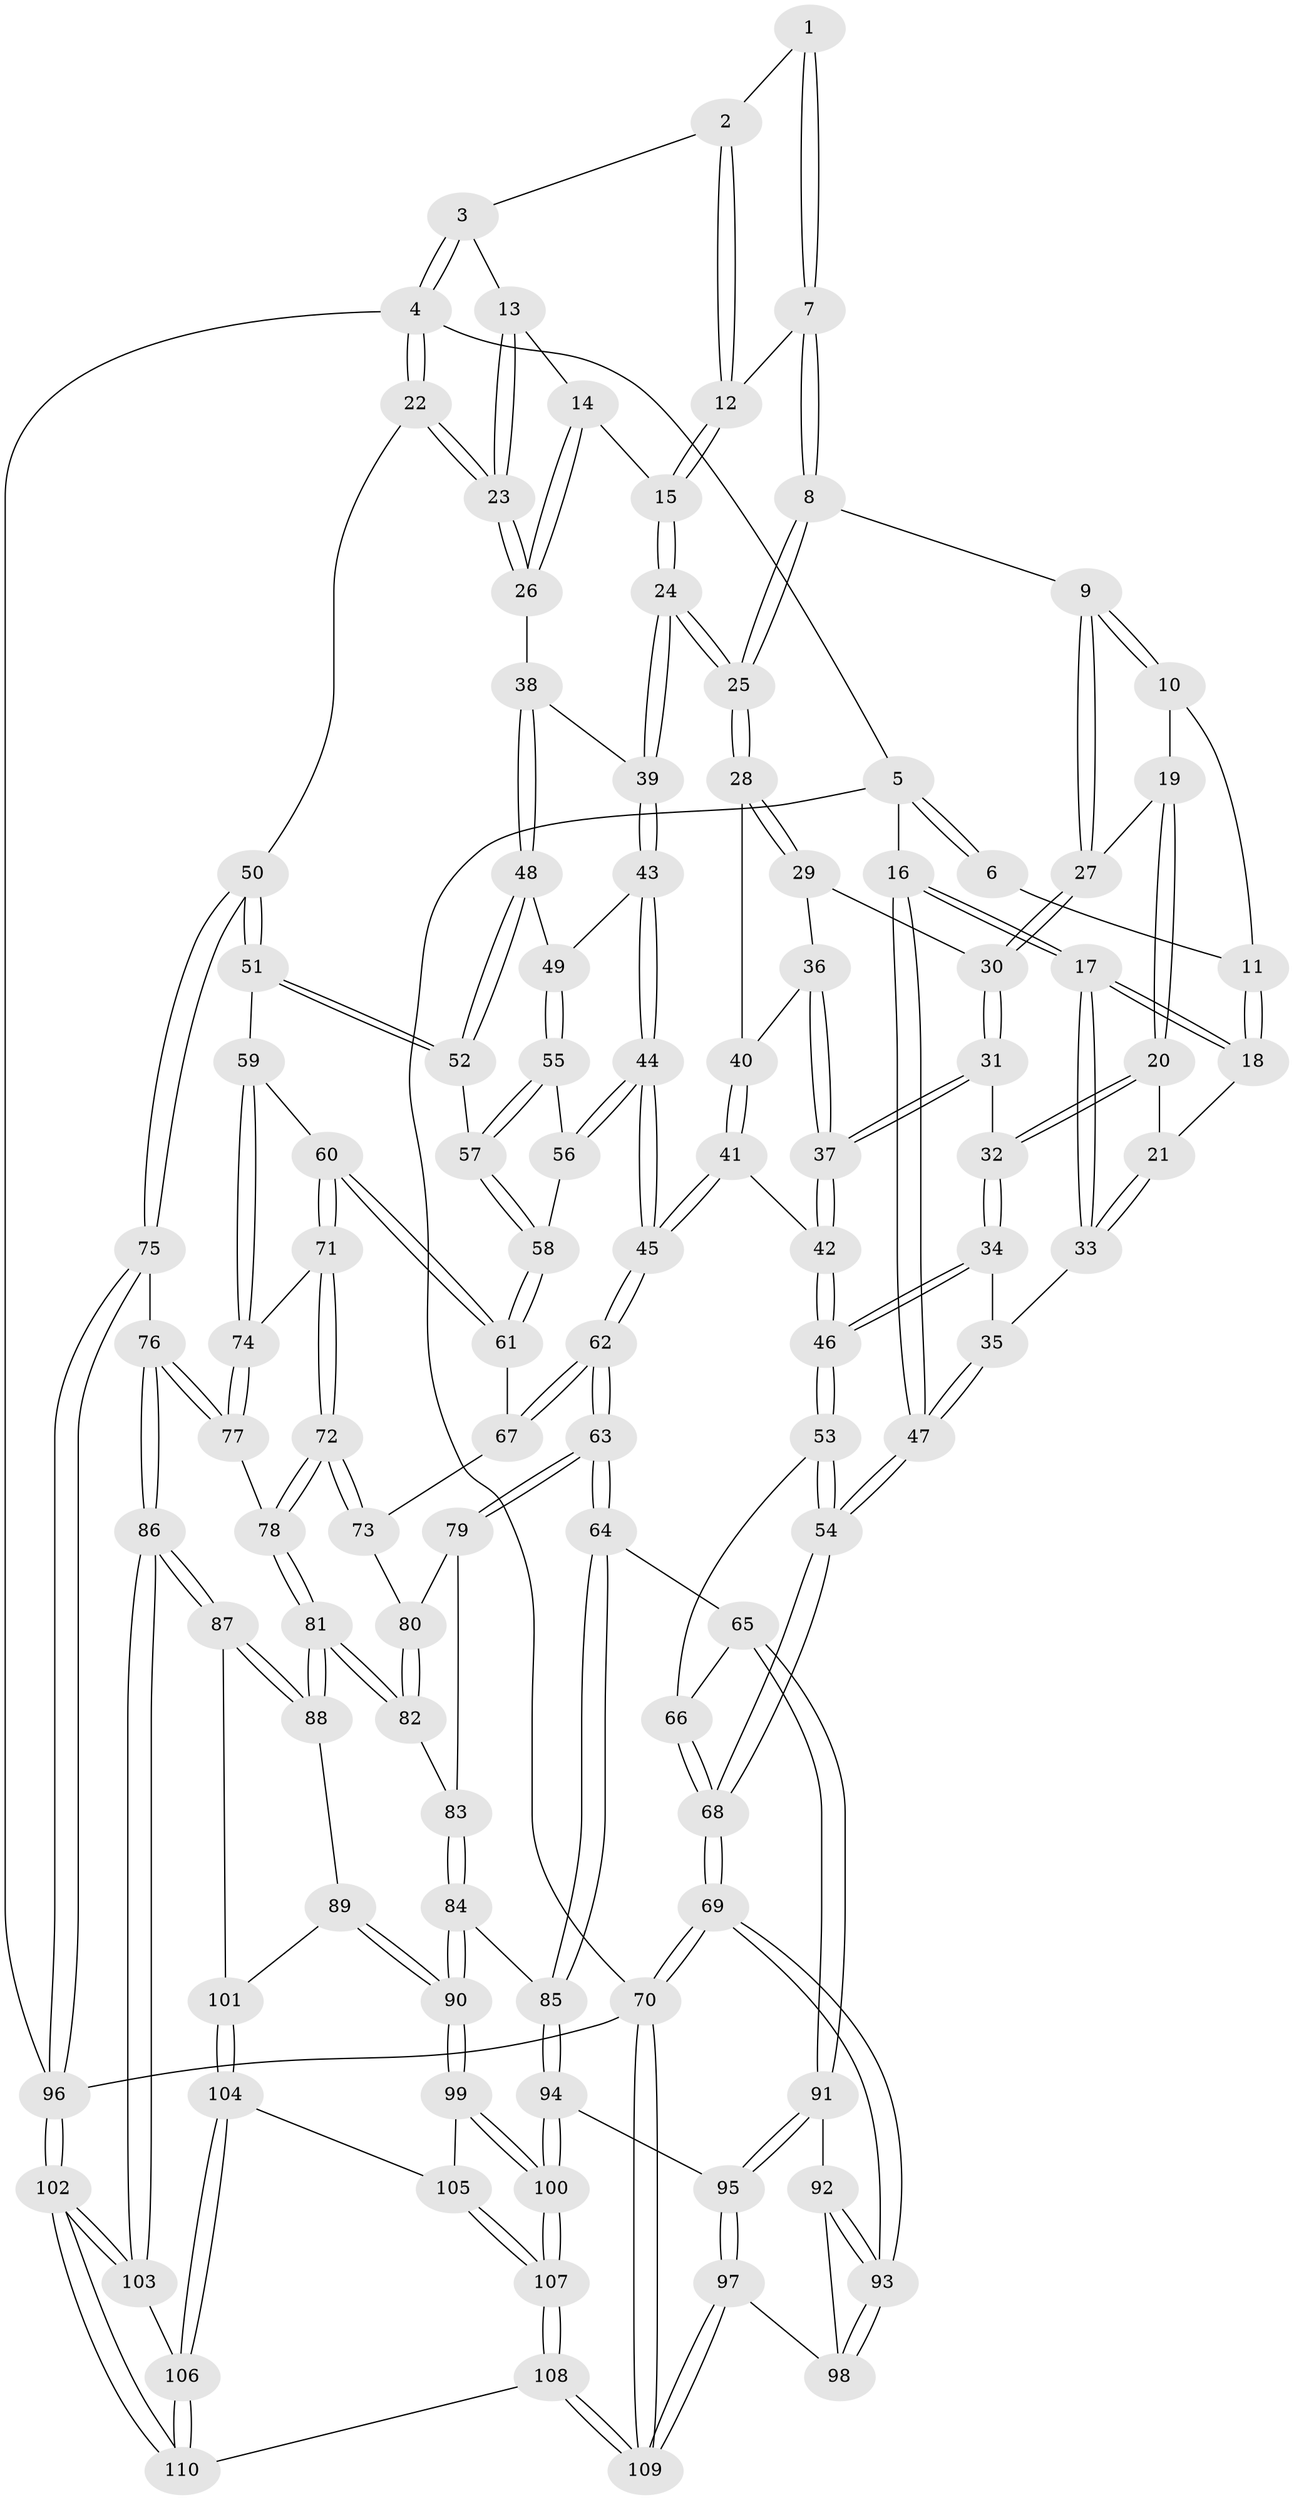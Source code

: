 // coarse degree distribution, {3: 0.18181818181818182, 4: 0.42424242424242425, 5: 0.30303030303030304, 6: 0.07575757575757576, 2: 0.015151515151515152}
// Generated by graph-tools (version 1.1) at 2025/24/03/03/25 07:24:32]
// undirected, 110 vertices, 272 edges
graph export_dot {
graph [start="1"]
  node [color=gray90,style=filled];
  1 [pos="+0.39623406643374465+0"];
  2 [pos="+0.5858192785714555+0"];
  3 [pos="+0.8702833957733109+0"];
  4 [pos="+1+0"];
  5 [pos="+0+0"];
  6 [pos="+0.319935901926731+0"];
  7 [pos="+0.43101129831160345+0.0228513065076384"];
  8 [pos="+0.40680307567062457+0.10667961253056972"];
  9 [pos="+0.39655973472705147+0.11067866794415926"];
  10 [pos="+0.3140840985459065+0.021940476015902457"];
  11 [pos="+0.310607299153926+0.015438245151421632"];
  12 [pos="+0.5901721154613603+0.02482048570295098"];
  13 [pos="+0.8465992029564986+0"];
  14 [pos="+0.7442955327329683+0.07837278225393539"];
  15 [pos="+0.6047546489751506+0.10158108097752164"];
  16 [pos="+0+0"];
  17 [pos="+0+0"];
  18 [pos="+0.1898979044733385+0.07532719163213031"];
  19 [pos="+0.2625306216138202+0.13545028352042865"];
  20 [pos="+0.23554003351234412+0.14498976738080868"];
  21 [pos="+0.2305144073423414+0.1429750666533134"];
  22 [pos="+1+0.3027011865564757"];
  23 [pos="+0.9799676449303693+0.2221411868331255"];
  24 [pos="+0.5894636476089147+0.1330583618867825"];
  25 [pos="+0.5676714434080916+0.13590570295380097"];
  26 [pos="+0.8513947095858371+0.22238460564448448"];
  27 [pos="+0.38409109073128095+0.1286414280837367"];
  28 [pos="+0.47988719924020246+0.21714930687757852"];
  29 [pos="+0.41430976847292333+0.19444789871191662"];
  30 [pos="+0.38281319795251745+0.14213526394255457"];
  31 [pos="+0.32495358162985427+0.2492615094872799"];
  32 [pos="+0.276930215904509+0.23587534453037623"];
  33 [pos="+0.13078841976596417+0.22629325518449123"];
  34 [pos="+0.1847934214121543+0.304481029073365"];
  35 [pos="+0.13246212073115635+0.2437350974475742"];
  36 [pos="+0.41841556792898577+0.23179823975582575"];
  37 [pos="+0.3777150826176651+0.33194155489631494"];
  38 [pos="+0.7981325935470535+0.25137499991547446"];
  39 [pos="+0.62589645510327+0.23222768081896977"];
  40 [pos="+0.47374145227621894+0.23030053660298885"];
  41 [pos="+0.4593479498760708+0.38420655674236454"];
  42 [pos="+0.37865342765367616+0.33462357812708465"];
  43 [pos="+0.6094785770500797+0.2807485063808052"];
  44 [pos="+0.4963562937696425+0.40280522146198755"];
  45 [pos="+0.4856456360809073+0.40996449697553694"];
  46 [pos="+0.19534572236961892+0.408282967269024"];
  47 [pos="+0+0.4083256385192897"];
  48 [pos="+0.7788557622473748+0.3168133235220473"];
  49 [pos="+0.697689940956054+0.3683717313297715"];
  50 [pos="+1+0.5040873176361171"];
  51 [pos="+0.8762298501583634+0.48413750578256903"];
  52 [pos="+0.8024483966180372+0.415206835147062"];
  53 [pos="+0.14592593629827258+0.5087655481725213"];
  54 [pos="+0+0.5242785563849153"];
  55 [pos="+0.6996241069331782+0.3912588527243678"];
  56 [pos="+0.6332106293418872+0.4179464437789572"];
  57 [pos="+0.7134650903519134+0.41090477997301766"];
  58 [pos="+0.6948133393813286+0.48986733109810116"];
  59 [pos="+0.8087047990897808+0.5138590171291808"];
  60 [pos="+0.720778274056231+0.522186617398418"];
  61 [pos="+0.695928236755206+0.512007843941501"];
  62 [pos="+0.47908879069923965+0.49862467312466596"];
  63 [pos="+0.4472276752326902+0.5595163393200449"];
  64 [pos="+0.384592712147061+0.6069324369155893"];
  65 [pos="+0.29571133564415625+0.6212426903782122"];
  66 [pos="+0.2940668365834947+0.6205107724800452"];
  67 [pos="+0.6581947933645604+0.5246456020513415"];
  68 [pos="+0+1"];
  69 [pos="+0+1"];
  70 [pos="+0+1"];
  71 [pos="+0.7222643010083483+0.5898910455396021"];
  72 [pos="+0.7072131187292974+0.6513733324126726"];
  73 [pos="+0.6527171686148106+0.6182394004988416"];
  74 [pos="+0.7830444961804708+0.604633819307731"];
  75 [pos="+1+0.5923150744655843"];
  76 [pos="+0.8820372639235242+0.7270580802283442"];
  77 [pos="+0.7863720320948199+0.6898813232231861"];
  78 [pos="+0.7253422656460787+0.6879555225995224"];
  79 [pos="+0.4515216118622083+0.5624261060262107"];
  80 [pos="+0.598291161585151+0.6341423211365158"];
  81 [pos="+0.6521467541840777+0.7577966357887231"];
  82 [pos="+0.6265786602926193+0.726890598169501"];
  83 [pos="+0.5630991417320352+0.7053946913048241"];
  84 [pos="+0.4979818739418903+0.7761609515748255"];
  85 [pos="+0.46624082599365296+0.7634467616039664"];
  86 [pos="+0.8296002625240828+0.8488370516681275"];
  87 [pos="+0.8026419086572718+0.8483725101227554"];
  88 [pos="+0.6486630015729503+0.7746893281049404"];
  89 [pos="+0.6264248064366232+0.8016002231019661"];
  90 [pos="+0.5859166750706936+0.8331698085547803"];
  91 [pos="+0.29408173285969325+0.6366264029854618"];
  92 [pos="+0.24631700036789583+0.7706066301627189"];
  93 [pos="+0.14685312214178953+0.9241569881499192"];
  94 [pos="+0.3915941560049771+0.8915082063843791"];
  95 [pos="+0.368553765821155+0.8926273243192676"];
  96 [pos="+1+1"];
  97 [pos="+0.35283138060055774+0.9007434848032192"];
  98 [pos="+0.3470603211931325+0.9004197499835956"];
  99 [pos="+0.580801958565551+0.8623073506824523"];
  100 [pos="+0.5023278389045442+0.9614899030547787"];
  101 [pos="+0.7174138723929879+0.8945818769919067"];
  102 [pos="+1+1"];
  103 [pos="+0.8404697937133314+0.8793746698981644"];
  104 [pos="+0.6862207993929547+0.9474992563793921"];
  105 [pos="+0.6714918653659477+0.941556280085251"];
  106 [pos="+0.7213004268043097+1"];
  107 [pos="+0.5154526625265871+1"];
  108 [pos="+0.5181885810651845+1"];
  109 [pos="+0.3097597508004964+1"];
  110 [pos="+0.736276468446804+1"];
  1 -- 2;
  1 -- 7;
  1 -- 7;
  2 -- 3;
  2 -- 12;
  2 -- 12;
  3 -- 4;
  3 -- 4;
  3 -- 13;
  4 -- 5;
  4 -- 22;
  4 -- 22;
  4 -- 96;
  5 -- 6;
  5 -- 6;
  5 -- 16;
  5 -- 70;
  6 -- 11;
  7 -- 8;
  7 -- 8;
  7 -- 12;
  8 -- 9;
  8 -- 25;
  8 -- 25;
  9 -- 10;
  9 -- 10;
  9 -- 27;
  9 -- 27;
  10 -- 11;
  10 -- 19;
  11 -- 18;
  11 -- 18;
  12 -- 15;
  12 -- 15;
  13 -- 14;
  13 -- 23;
  13 -- 23;
  14 -- 15;
  14 -- 26;
  14 -- 26;
  15 -- 24;
  15 -- 24;
  16 -- 17;
  16 -- 17;
  16 -- 47;
  16 -- 47;
  17 -- 18;
  17 -- 18;
  17 -- 33;
  17 -- 33;
  18 -- 21;
  19 -- 20;
  19 -- 20;
  19 -- 27;
  20 -- 21;
  20 -- 32;
  20 -- 32;
  21 -- 33;
  21 -- 33;
  22 -- 23;
  22 -- 23;
  22 -- 50;
  23 -- 26;
  23 -- 26;
  24 -- 25;
  24 -- 25;
  24 -- 39;
  24 -- 39;
  25 -- 28;
  25 -- 28;
  26 -- 38;
  27 -- 30;
  27 -- 30;
  28 -- 29;
  28 -- 29;
  28 -- 40;
  29 -- 30;
  29 -- 36;
  30 -- 31;
  30 -- 31;
  31 -- 32;
  31 -- 37;
  31 -- 37;
  32 -- 34;
  32 -- 34;
  33 -- 35;
  34 -- 35;
  34 -- 46;
  34 -- 46;
  35 -- 47;
  35 -- 47;
  36 -- 37;
  36 -- 37;
  36 -- 40;
  37 -- 42;
  37 -- 42;
  38 -- 39;
  38 -- 48;
  38 -- 48;
  39 -- 43;
  39 -- 43;
  40 -- 41;
  40 -- 41;
  41 -- 42;
  41 -- 45;
  41 -- 45;
  42 -- 46;
  42 -- 46;
  43 -- 44;
  43 -- 44;
  43 -- 49;
  44 -- 45;
  44 -- 45;
  44 -- 56;
  44 -- 56;
  45 -- 62;
  45 -- 62;
  46 -- 53;
  46 -- 53;
  47 -- 54;
  47 -- 54;
  48 -- 49;
  48 -- 52;
  48 -- 52;
  49 -- 55;
  49 -- 55;
  50 -- 51;
  50 -- 51;
  50 -- 75;
  50 -- 75;
  51 -- 52;
  51 -- 52;
  51 -- 59;
  52 -- 57;
  53 -- 54;
  53 -- 54;
  53 -- 66;
  54 -- 68;
  54 -- 68;
  55 -- 56;
  55 -- 57;
  55 -- 57;
  56 -- 58;
  57 -- 58;
  57 -- 58;
  58 -- 61;
  58 -- 61;
  59 -- 60;
  59 -- 74;
  59 -- 74;
  60 -- 61;
  60 -- 61;
  60 -- 71;
  60 -- 71;
  61 -- 67;
  62 -- 63;
  62 -- 63;
  62 -- 67;
  62 -- 67;
  63 -- 64;
  63 -- 64;
  63 -- 79;
  63 -- 79;
  64 -- 65;
  64 -- 85;
  64 -- 85;
  65 -- 66;
  65 -- 91;
  65 -- 91;
  66 -- 68;
  66 -- 68;
  67 -- 73;
  68 -- 69;
  68 -- 69;
  69 -- 70;
  69 -- 70;
  69 -- 93;
  69 -- 93;
  70 -- 109;
  70 -- 109;
  70 -- 96;
  71 -- 72;
  71 -- 72;
  71 -- 74;
  72 -- 73;
  72 -- 73;
  72 -- 78;
  72 -- 78;
  73 -- 80;
  74 -- 77;
  74 -- 77;
  75 -- 76;
  75 -- 96;
  75 -- 96;
  76 -- 77;
  76 -- 77;
  76 -- 86;
  76 -- 86;
  77 -- 78;
  78 -- 81;
  78 -- 81;
  79 -- 80;
  79 -- 83;
  80 -- 82;
  80 -- 82;
  81 -- 82;
  81 -- 82;
  81 -- 88;
  81 -- 88;
  82 -- 83;
  83 -- 84;
  83 -- 84;
  84 -- 85;
  84 -- 90;
  84 -- 90;
  85 -- 94;
  85 -- 94;
  86 -- 87;
  86 -- 87;
  86 -- 103;
  86 -- 103;
  87 -- 88;
  87 -- 88;
  87 -- 101;
  88 -- 89;
  89 -- 90;
  89 -- 90;
  89 -- 101;
  90 -- 99;
  90 -- 99;
  91 -- 92;
  91 -- 95;
  91 -- 95;
  92 -- 93;
  92 -- 93;
  92 -- 98;
  93 -- 98;
  93 -- 98;
  94 -- 95;
  94 -- 100;
  94 -- 100;
  95 -- 97;
  95 -- 97;
  96 -- 102;
  96 -- 102;
  97 -- 98;
  97 -- 109;
  97 -- 109;
  99 -- 100;
  99 -- 100;
  99 -- 105;
  100 -- 107;
  100 -- 107;
  101 -- 104;
  101 -- 104;
  102 -- 103;
  102 -- 103;
  102 -- 110;
  102 -- 110;
  103 -- 106;
  104 -- 105;
  104 -- 106;
  104 -- 106;
  105 -- 107;
  105 -- 107;
  106 -- 110;
  106 -- 110;
  107 -- 108;
  107 -- 108;
  108 -- 109;
  108 -- 109;
  108 -- 110;
}
